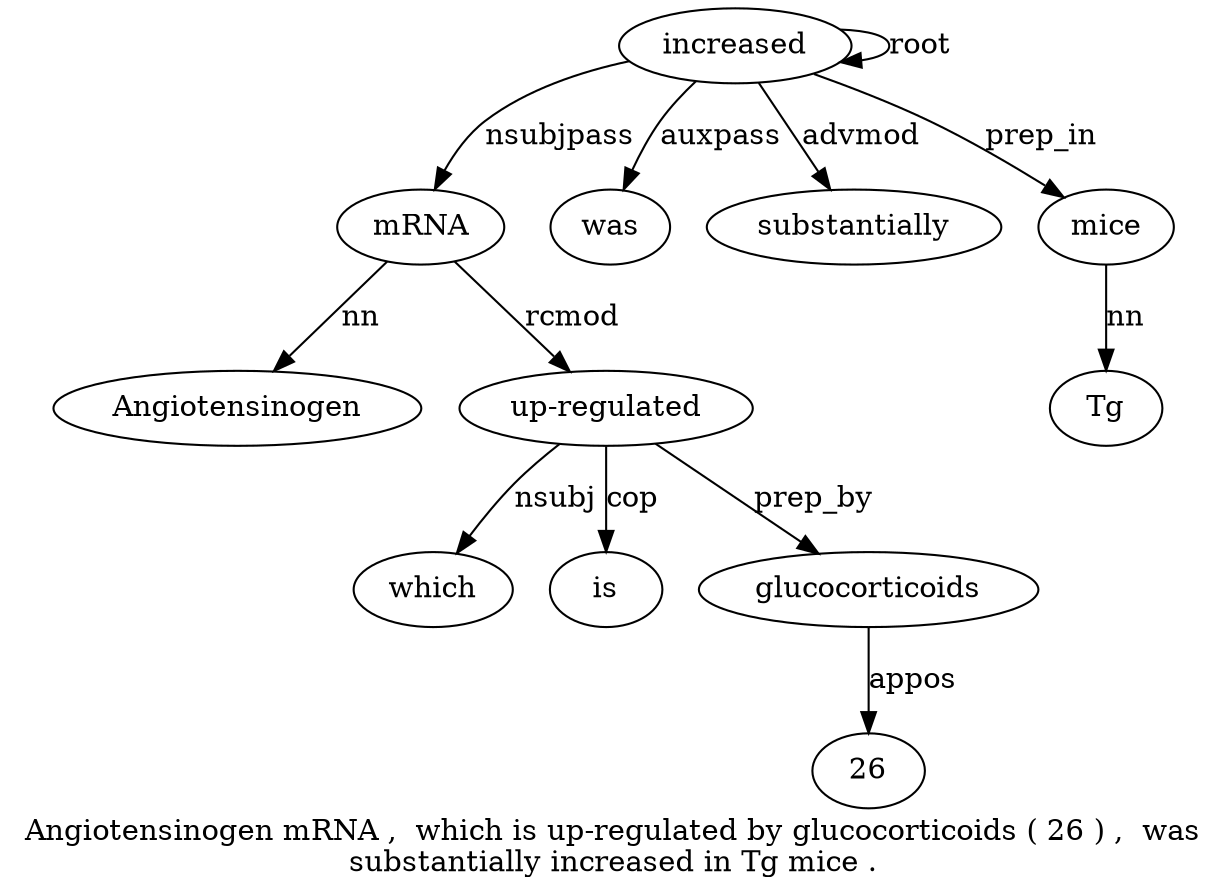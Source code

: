 digraph "Angiotensinogen mRNA ,  which is up-regulated by glucocorticoids ( 26 ) ,  was substantially increased in Tg mice ." {
label="Angiotensinogen mRNA ,  which is up-regulated by glucocorticoids ( 26 ) ,  was
substantially increased in Tg mice .";
mRNA2 [style=filled, fillcolor=white, label=mRNA];
Angiotensinogen1 [style=filled, fillcolor=white, label=Angiotensinogen];
mRNA2 -> Angiotensinogen1  [label=nn];
increased15 [style=filled, fillcolor=white, label=increased];
increased15 -> mRNA2  [label=nsubjpass];
"up-regulated6" [style=filled, fillcolor=white, label="up-regulated"];
which4 [style=filled, fillcolor=white, label=which];
"up-regulated6" -> which4  [label=nsubj];
is5 [style=filled, fillcolor=white, label=is];
"up-regulated6" -> is5  [label=cop];
mRNA2 -> "up-regulated6"  [label=rcmod];
glucocorticoids8 [style=filled, fillcolor=white, label=glucocorticoids];
"up-regulated6" -> glucocorticoids8  [label=prep_by];
2610 [style=filled, fillcolor=white, label=26];
glucocorticoids8 -> 2610  [label=appos];
was13 [style=filled, fillcolor=white, label=was];
increased15 -> was13  [label=auxpass];
substantially14 [style=filled, fillcolor=white, label=substantially];
increased15 -> substantially14  [label=advmod];
increased15 -> increased15  [label=root];
mice18 [style=filled, fillcolor=white, label=mice];
Tg17 [style=filled, fillcolor=white, label=Tg];
mice18 -> Tg17  [label=nn];
increased15 -> mice18  [label=prep_in];
}
